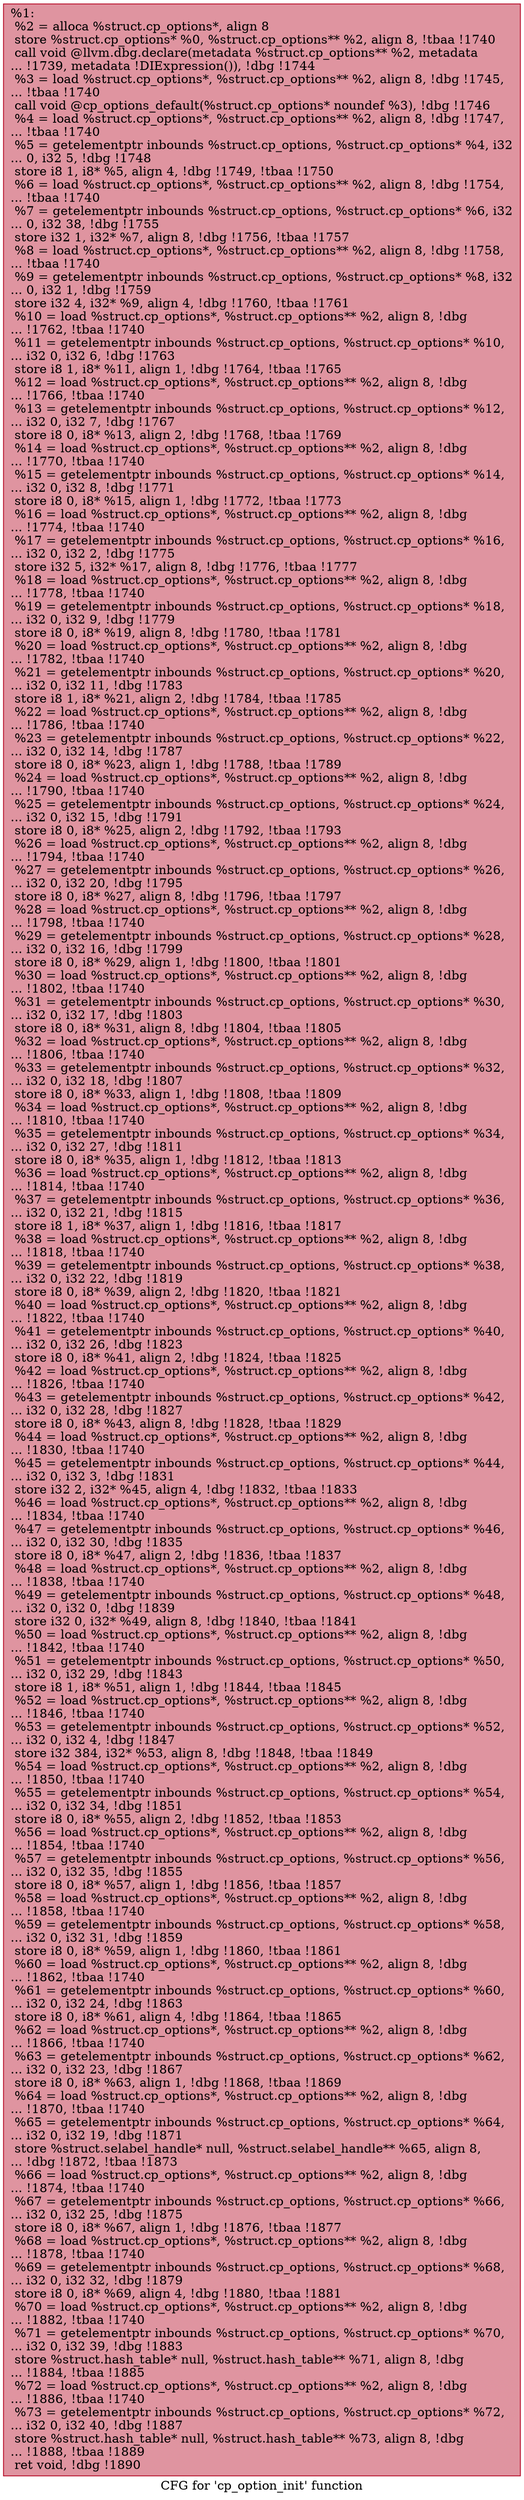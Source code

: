 digraph "CFG for 'cp_option_init' function" {
	label="CFG for 'cp_option_init' function";

	Node0x16b8ab0 [shape=record,color="#b70d28ff", style=filled, fillcolor="#b70d2870",label="{%1:\l  %2 = alloca %struct.cp_options*, align 8\l  store %struct.cp_options* %0, %struct.cp_options** %2, align 8, !tbaa !1740\l  call void @llvm.dbg.declare(metadata %struct.cp_options** %2, metadata\l... !1739, metadata !DIExpression()), !dbg !1744\l  %3 = load %struct.cp_options*, %struct.cp_options** %2, align 8, !dbg !1745,\l... !tbaa !1740\l  call void @cp_options_default(%struct.cp_options* noundef %3), !dbg !1746\l  %4 = load %struct.cp_options*, %struct.cp_options** %2, align 8, !dbg !1747,\l... !tbaa !1740\l  %5 = getelementptr inbounds %struct.cp_options, %struct.cp_options* %4, i32\l... 0, i32 5, !dbg !1748\l  store i8 1, i8* %5, align 4, !dbg !1749, !tbaa !1750\l  %6 = load %struct.cp_options*, %struct.cp_options** %2, align 8, !dbg !1754,\l... !tbaa !1740\l  %7 = getelementptr inbounds %struct.cp_options, %struct.cp_options* %6, i32\l... 0, i32 38, !dbg !1755\l  store i32 1, i32* %7, align 8, !dbg !1756, !tbaa !1757\l  %8 = load %struct.cp_options*, %struct.cp_options** %2, align 8, !dbg !1758,\l... !tbaa !1740\l  %9 = getelementptr inbounds %struct.cp_options, %struct.cp_options* %8, i32\l... 0, i32 1, !dbg !1759\l  store i32 4, i32* %9, align 4, !dbg !1760, !tbaa !1761\l  %10 = load %struct.cp_options*, %struct.cp_options** %2, align 8, !dbg\l... !1762, !tbaa !1740\l  %11 = getelementptr inbounds %struct.cp_options, %struct.cp_options* %10,\l... i32 0, i32 6, !dbg !1763\l  store i8 1, i8* %11, align 1, !dbg !1764, !tbaa !1765\l  %12 = load %struct.cp_options*, %struct.cp_options** %2, align 8, !dbg\l... !1766, !tbaa !1740\l  %13 = getelementptr inbounds %struct.cp_options, %struct.cp_options* %12,\l... i32 0, i32 7, !dbg !1767\l  store i8 0, i8* %13, align 2, !dbg !1768, !tbaa !1769\l  %14 = load %struct.cp_options*, %struct.cp_options** %2, align 8, !dbg\l... !1770, !tbaa !1740\l  %15 = getelementptr inbounds %struct.cp_options, %struct.cp_options* %14,\l... i32 0, i32 8, !dbg !1771\l  store i8 0, i8* %15, align 1, !dbg !1772, !tbaa !1773\l  %16 = load %struct.cp_options*, %struct.cp_options** %2, align 8, !dbg\l... !1774, !tbaa !1740\l  %17 = getelementptr inbounds %struct.cp_options, %struct.cp_options* %16,\l... i32 0, i32 2, !dbg !1775\l  store i32 5, i32* %17, align 8, !dbg !1776, !tbaa !1777\l  %18 = load %struct.cp_options*, %struct.cp_options** %2, align 8, !dbg\l... !1778, !tbaa !1740\l  %19 = getelementptr inbounds %struct.cp_options, %struct.cp_options* %18,\l... i32 0, i32 9, !dbg !1779\l  store i8 0, i8* %19, align 8, !dbg !1780, !tbaa !1781\l  %20 = load %struct.cp_options*, %struct.cp_options** %2, align 8, !dbg\l... !1782, !tbaa !1740\l  %21 = getelementptr inbounds %struct.cp_options, %struct.cp_options* %20,\l... i32 0, i32 11, !dbg !1783\l  store i8 1, i8* %21, align 2, !dbg !1784, !tbaa !1785\l  %22 = load %struct.cp_options*, %struct.cp_options** %2, align 8, !dbg\l... !1786, !tbaa !1740\l  %23 = getelementptr inbounds %struct.cp_options, %struct.cp_options* %22,\l... i32 0, i32 14, !dbg !1787\l  store i8 0, i8* %23, align 1, !dbg !1788, !tbaa !1789\l  %24 = load %struct.cp_options*, %struct.cp_options** %2, align 8, !dbg\l... !1790, !tbaa !1740\l  %25 = getelementptr inbounds %struct.cp_options, %struct.cp_options* %24,\l... i32 0, i32 15, !dbg !1791\l  store i8 0, i8* %25, align 2, !dbg !1792, !tbaa !1793\l  %26 = load %struct.cp_options*, %struct.cp_options** %2, align 8, !dbg\l... !1794, !tbaa !1740\l  %27 = getelementptr inbounds %struct.cp_options, %struct.cp_options* %26,\l... i32 0, i32 20, !dbg !1795\l  store i8 0, i8* %27, align 8, !dbg !1796, !tbaa !1797\l  %28 = load %struct.cp_options*, %struct.cp_options** %2, align 8, !dbg\l... !1798, !tbaa !1740\l  %29 = getelementptr inbounds %struct.cp_options, %struct.cp_options* %28,\l... i32 0, i32 16, !dbg !1799\l  store i8 0, i8* %29, align 1, !dbg !1800, !tbaa !1801\l  %30 = load %struct.cp_options*, %struct.cp_options** %2, align 8, !dbg\l... !1802, !tbaa !1740\l  %31 = getelementptr inbounds %struct.cp_options, %struct.cp_options* %30,\l... i32 0, i32 17, !dbg !1803\l  store i8 0, i8* %31, align 8, !dbg !1804, !tbaa !1805\l  %32 = load %struct.cp_options*, %struct.cp_options** %2, align 8, !dbg\l... !1806, !tbaa !1740\l  %33 = getelementptr inbounds %struct.cp_options, %struct.cp_options* %32,\l... i32 0, i32 18, !dbg !1807\l  store i8 0, i8* %33, align 1, !dbg !1808, !tbaa !1809\l  %34 = load %struct.cp_options*, %struct.cp_options** %2, align 8, !dbg\l... !1810, !tbaa !1740\l  %35 = getelementptr inbounds %struct.cp_options, %struct.cp_options* %34,\l... i32 0, i32 27, !dbg !1811\l  store i8 0, i8* %35, align 1, !dbg !1812, !tbaa !1813\l  %36 = load %struct.cp_options*, %struct.cp_options** %2, align 8, !dbg\l... !1814, !tbaa !1740\l  %37 = getelementptr inbounds %struct.cp_options, %struct.cp_options* %36,\l... i32 0, i32 21, !dbg !1815\l  store i8 1, i8* %37, align 1, !dbg !1816, !tbaa !1817\l  %38 = load %struct.cp_options*, %struct.cp_options** %2, align 8, !dbg\l... !1818, !tbaa !1740\l  %39 = getelementptr inbounds %struct.cp_options, %struct.cp_options* %38,\l... i32 0, i32 22, !dbg !1819\l  store i8 0, i8* %39, align 2, !dbg !1820, !tbaa !1821\l  %40 = load %struct.cp_options*, %struct.cp_options** %2, align 8, !dbg\l... !1822, !tbaa !1740\l  %41 = getelementptr inbounds %struct.cp_options, %struct.cp_options* %40,\l... i32 0, i32 26, !dbg !1823\l  store i8 0, i8* %41, align 2, !dbg !1824, !tbaa !1825\l  %42 = load %struct.cp_options*, %struct.cp_options** %2, align 8, !dbg\l... !1826, !tbaa !1740\l  %43 = getelementptr inbounds %struct.cp_options, %struct.cp_options* %42,\l... i32 0, i32 28, !dbg !1827\l  store i8 0, i8* %43, align 8, !dbg !1828, !tbaa !1829\l  %44 = load %struct.cp_options*, %struct.cp_options** %2, align 8, !dbg\l... !1830, !tbaa !1740\l  %45 = getelementptr inbounds %struct.cp_options, %struct.cp_options* %44,\l... i32 0, i32 3, !dbg !1831\l  store i32 2, i32* %45, align 4, !dbg !1832, !tbaa !1833\l  %46 = load %struct.cp_options*, %struct.cp_options** %2, align 8, !dbg\l... !1834, !tbaa !1740\l  %47 = getelementptr inbounds %struct.cp_options, %struct.cp_options* %46,\l... i32 0, i32 30, !dbg !1835\l  store i8 0, i8* %47, align 2, !dbg !1836, !tbaa !1837\l  %48 = load %struct.cp_options*, %struct.cp_options** %2, align 8, !dbg\l... !1838, !tbaa !1740\l  %49 = getelementptr inbounds %struct.cp_options, %struct.cp_options* %48,\l... i32 0, i32 0, !dbg !1839\l  store i32 0, i32* %49, align 8, !dbg !1840, !tbaa !1841\l  %50 = load %struct.cp_options*, %struct.cp_options** %2, align 8, !dbg\l... !1842, !tbaa !1740\l  %51 = getelementptr inbounds %struct.cp_options, %struct.cp_options* %50,\l... i32 0, i32 29, !dbg !1843\l  store i8 1, i8* %51, align 1, !dbg !1844, !tbaa !1845\l  %52 = load %struct.cp_options*, %struct.cp_options** %2, align 8, !dbg\l... !1846, !tbaa !1740\l  %53 = getelementptr inbounds %struct.cp_options, %struct.cp_options* %52,\l... i32 0, i32 4, !dbg !1847\l  store i32 384, i32* %53, align 8, !dbg !1848, !tbaa !1849\l  %54 = load %struct.cp_options*, %struct.cp_options** %2, align 8, !dbg\l... !1850, !tbaa !1740\l  %55 = getelementptr inbounds %struct.cp_options, %struct.cp_options* %54,\l... i32 0, i32 34, !dbg !1851\l  store i8 0, i8* %55, align 2, !dbg !1852, !tbaa !1853\l  %56 = load %struct.cp_options*, %struct.cp_options** %2, align 8, !dbg\l... !1854, !tbaa !1740\l  %57 = getelementptr inbounds %struct.cp_options, %struct.cp_options* %56,\l... i32 0, i32 35, !dbg !1855\l  store i8 0, i8* %57, align 1, !dbg !1856, !tbaa !1857\l  %58 = load %struct.cp_options*, %struct.cp_options** %2, align 8, !dbg\l... !1858, !tbaa !1740\l  %59 = getelementptr inbounds %struct.cp_options, %struct.cp_options* %58,\l... i32 0, i32 31, !dbg !1859\l  store i8 0, i8* %59, align 1, !dbg !1860, !tbaa !1861\l  %60 = load %struct.cp_options*, %struct.cp_options** %2, align 8, !dbg\l... !1862, !tbaa !1740\l  %61 = getelementptr inbounds %struct.cp_options, %struct.cp_options* %60,\l... i32 0, i32 24, !dbg !1863\l  store i8 0, i8* %61, align 4, !dbg !1864, !tbaa !1865\l  %62 = load %struct.cp_options*, %struct.cp_options** %2, align 8, !dbg\l... !1866, !tbaa !1740\l  %63 = getelementptr inbounds %struct.cp_options, %struct.cp_options* %62,\l... i32 0, i32 23, !dbg !1867\l  store i8 0, i8* %63, align 1, !dbg !1868, !tbaa !1869\l  %64 = load %struct.cp_options*, %struct.cp_options** %2, align 8, !dbg\l... !1870, !tbaa !1740\l  %65 = getelementptr inbounds %struct.cp_options, %struct.cp_options* %64,\l... i32 0, i32 19, !dbg !1871\l  store %struct.selabel_handle* null, %struct.selabel_handle** %65, align 8,\l... !dbg !1872, !tbaa !1873\l  %66 = load %struct.cp_options*, %struct.cp_options** %2, align 8, !dbg\l... !1874, !tbaa !1740\l  %67 = getelementptr inbounds %struct.cp_options, %struct.cp_options* %66,\l... i32 0, i32 25, !dbg !1875\l  store i8 0, i8* %67, align 1, !dbg !1876, !tbaa !1877\l  %68 = load %struct.cp_options*, %struct.cp_options** %2, align 8, !dbg\l... !1878, !tbaa !1740\l  %69 = getelementptr inbounds %struct.cp_options, %struct.cp_options* %68,\l... i32 0, i32 32, !dbg !1879\l  store i8 0, i8* %69, align 4, !dbg !1880, !tbaa !1881\l  %70 = load %struct.cp_options*, %struct.cp_options** %2, align 8, !dbg\l... !1882, !tbaa !1740\l  %71 = getelementptr inbounds %struct.cp_options, %struct.cp_options* %70,\l... i32 0, i32 39, !dbg !1883\l  store %struct.hash_table* null, %struct.hash_table** %71, align 8, !dbg\l... !1884, !tbaa !1885\l  %72 = load %struct.cp_options*, %struct.cp_options** %2, align 8, !dbg\l... !1886, !tbaa !1740\l  %73 = getelementptr inbounds %struct.cp_options, %struct.cp_options* %72,\l... i32 0, i32 40, !dbg !1887\l  store %struct.hash_table* null, %struct.hash_table** %73, align 8, !dbg\l... !1888, !tbaa !1889\l  ret void, !dbg !1890\l}"];
}
